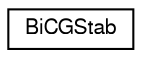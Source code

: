 digraph G
{
  edge [fontname="FreeSans",fontsize="10",labelfontname="FreeSans",labelfontsize="10"];
  node [fontname="FreeSans",fontsize="10",shape=record];
  rankdir=LR;
  Node1 [label="BiCGStab",height=0.2,width=0.4,color="black", fillcolor="white", style="filled",URL="$class_bi_c_g_stab.html",tooltip="the stabilized biconjugate inverter"];
}

